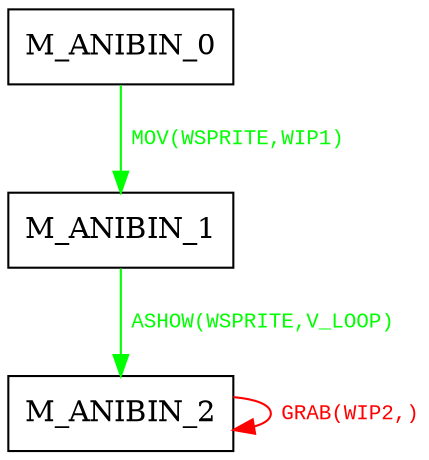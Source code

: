 digraph {
 node [shape=record];
"M_ANIBIN_0" -> "M_ANIBIN_1"[color=green, fontcolor=green, label=< <font face="Courier New" point-size="10">
MOV(WSPRITE,WIP1)<br/>
</font>>];
"M_ANIBIN_1" -> "M_ANIBIN_2"[color=green, fontcolor=green, label=< <font face="Courier New" point-size="10">
ASHOW(WSPRITE,V_LOOP)<br/>
</font>>];
"M_ANIBIN_2" -> "M_ANIBIN_2"[color=red, fontcolor=red, label=< <font face="Courier New" point-size="10">
GRAB(WIP2,)<br/>
</font>>];
}
